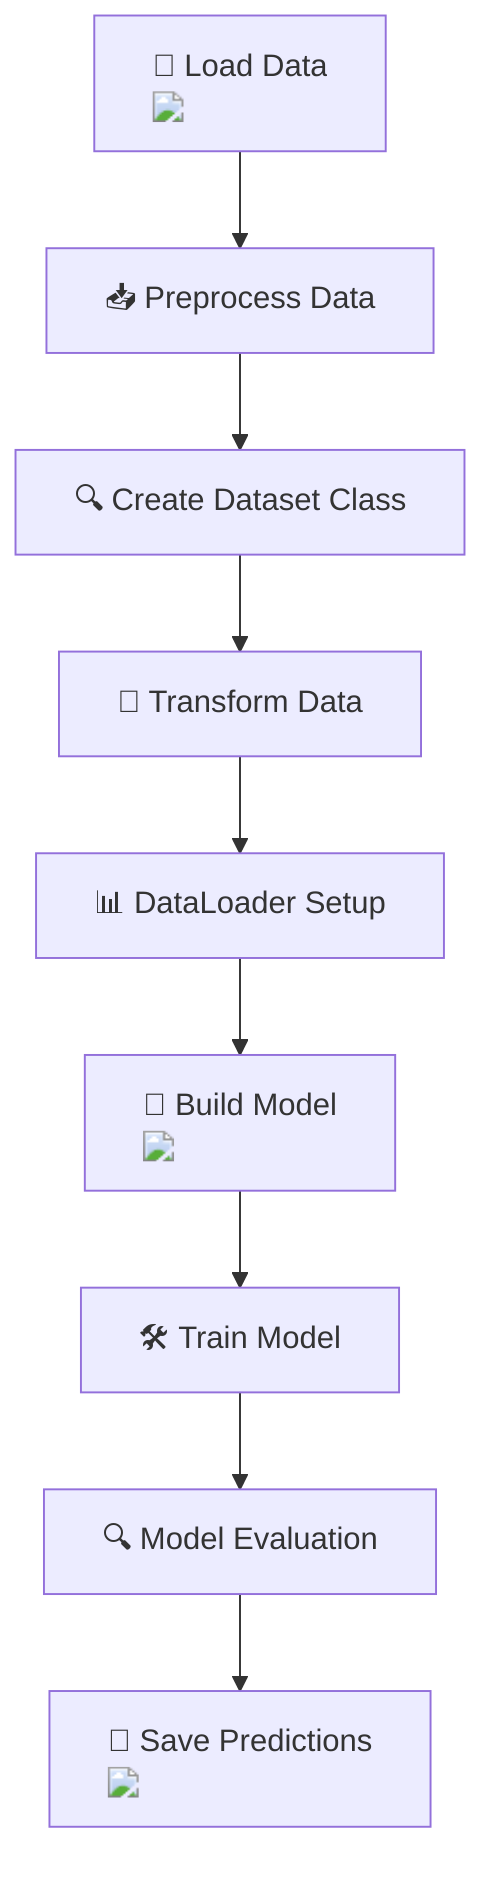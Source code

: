 flowchart TD
    A["📂 Load Data <img src='file.svg'/>"] --> B["📥 Preprocess Data"]
    B --> C["🔍 Create Dataset Class"]
    C --> D["🧪 Transform Data"]
    D --> E["📊 DataLoader Setup"]
    E --> F["🧠 Build Model <img src='brain.svg'/>"]
    F --> G["🛠 Train Model"]
    G --> H["🔍 Model Evaluation"]
    H --> I["📝 Save Predictions <img src='file.svg'/>"]